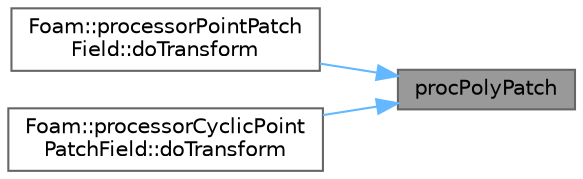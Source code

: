 digraph "procPolyPatch"
{
 // LATEX_PDF_SIZE
  bgcolor="transparent";
  edge [fontname=Helvetica,fontsize=10,labelfontname=Helvetica,labelfontsize=10];
  node [fontname=Helvetica,fontsize=10,shape=box,height=0.2,width=0.4];
  rankdir="RL";
  Node1 [id="Node000001",label="procPolyPatch",height=0.2,width=0.4,color="gray40", fillcolor="grey60", style="filled", fontcolor="black",tooltip=" "];
  Node1 -> Node2 [id="edge1_Node000001_Node000002",dir="back",color="steelblue1",style="solid",tooltip=" "];
  Node2 [id="Node000002",label="Foam::processorPointPatch\lField::doTransform",height=0.2,width=0.4,color="grey40", fillcolor="white", style="filled",URL="$classFoam_1_1processorPointPatchField.html#a1a72fff645a76007304a293091997e6d",tooltip=" "];
  Node1 -> Node3 [id="edge2_Node000001_Node000003",dir="back",color="steelblue1",style="solid",tooltip=" "];
  Node3 [id="Node000003",label="Foam::processorCyclicPoint\lPatchField::doTransform",height=0.2,width=0.4,color="grey40", fillcolor="white", style="filled",URL="$classFoam_1_1processorCyclicPointPatchField.html#a1a72fff645a76007304a293091997e6d",tooltip=" "];
}
